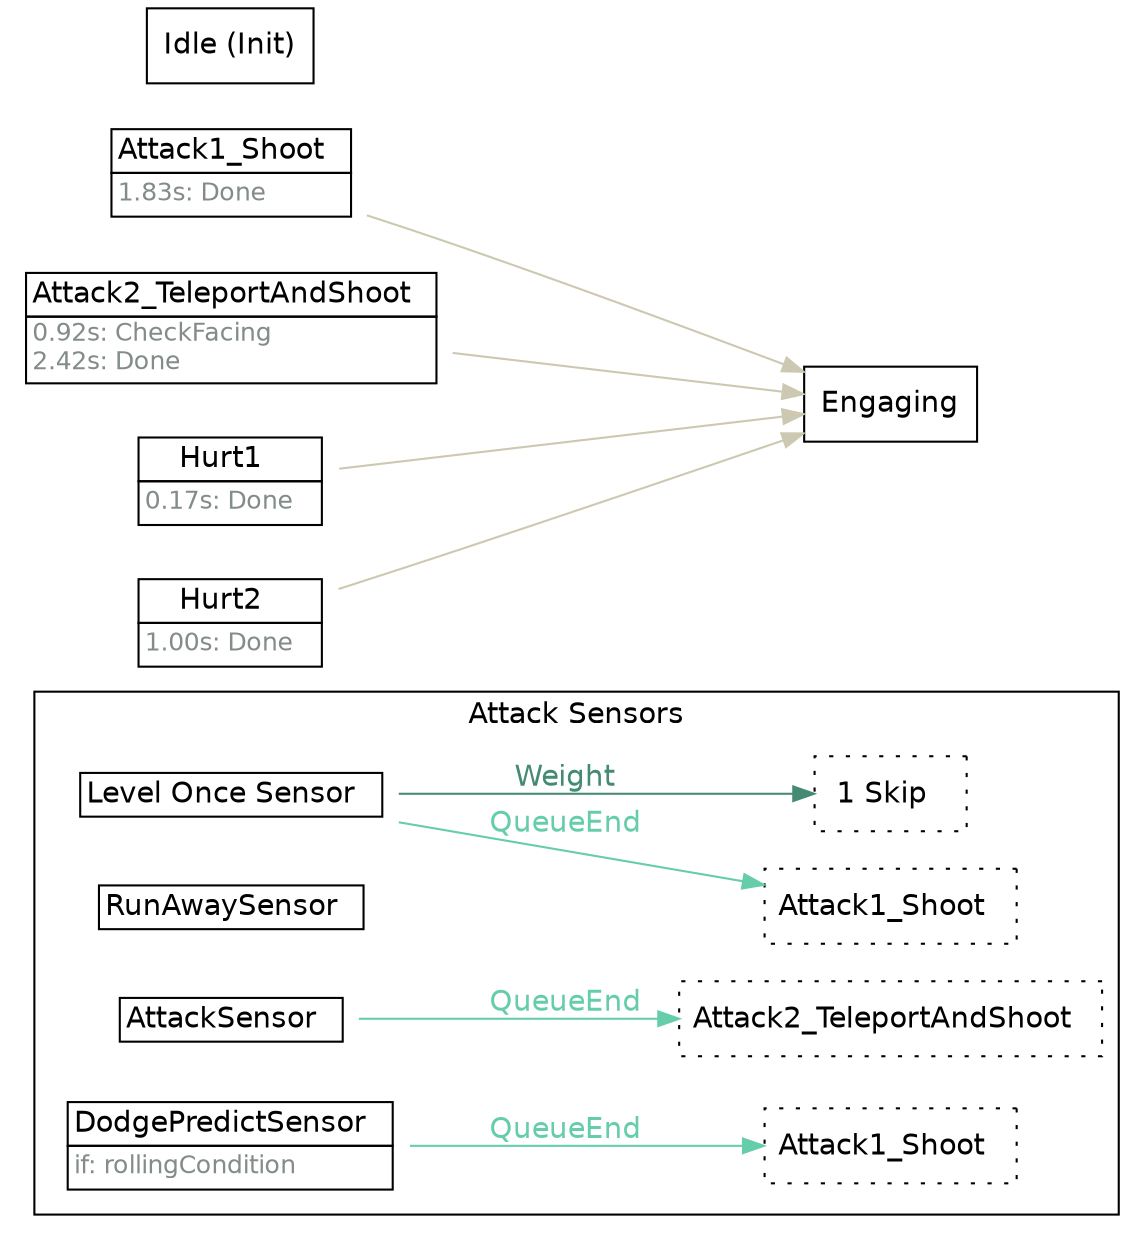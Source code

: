 strict digraph "Foo" {
	"rankdir"="LR";
	node ["shape"="box","fontname"="Helvetica"];
	edge ["fontname"="Helvetica"];
	subgraph "cluster_attacksensors" {
		"rank"="sink";
		"label"="Attack Sensors";
		"fontname"="Helvetica";
		"Level Once Sensor" ["shape"="plaintext","label"=<<TABLE border="0" cellspacing="0" cellborder="1" cellpadding="2"><TR><TD>Level Once Sensor  </TD></TR></TABLE>>]
		"Level Once Sensor_linked" ["shape"="box","style"="dotted","label"=<<TABLE border="0" cellspacing="0" cellborder="0" cellpadding="2"><TR><TD>Attack1_Shoot  </TD></TR></TABLE>>,"margin"="0.05"]
		"Level Once Sensor" -> "Level Once Sensor_linked"  ["label"="QueueEnd","color"="aquamarine3","fontcolor"="aquamarine3"]
		"Level Once Sensor_weight" ["shape"="box","style"="dotted","label"=<<TABLE border="0" cellspacing="0" cellborder="0" cellpadding="2"><TR><TD>1 Skip  </TD></TR></TABLE>>]
		"Level Once Sensor" -> "Level Once Sensor_weight"  ["label"="Weight","color"="aquamarine4","fontcolor"="aquamarine4"]
		"RunAwaySensor" ["shape"="plaintext","label"=<<TABLE border="0" cellspacing="0" cellborder="1" cellpadding="2"><TR><TD>RunAwaySensor  </TD></TR></TABLE>>]
		"AttackSensor" ["shape"="plaintext","label"=<<TABLE border="0" cellspacing="0" cellborder="1" cellpadding="2"><TR><TD>AttackSensor  </TD></TR></TABLE>>]
		"AttackSensor_linked" ["shape"="box","style"="dotted","label"=<<TABLE border="0" cellspacing="0" cellborder="0" cellpadding="2"><TR><TD>Attack2_TeleportAndShoot  </TD></TR></TABLE>>,"margin"="0.05"]
		"AttackSensor" -> "AttackSensor_linked"  ["label"="QueueEnd","color"="aquamarine3","fontcolor"="aquamarine3"]
		"DodgePredictSensor" ["shape"="plaintext","label"=<<TABLE border="0" cellspacing="0" cellborder="1" cellpadding="2"><TR><TD>DodgePredictSensor  </TD></TR><TR><TD align="left" balign="left"><FONT point-size="12" color="azure4">if: rollingCondition</FONT>  </TD></TR></TABLE>>]
		"DodgePredictSensor_linked" ["shape"="box","style"="dotted","label"=<<TABLE border="0" cellspacing="0" cellborder="0" cellpadding="2"><TR><TD>Attack1_Shoot  </TD></TR></TABLE>>,"margin"="0.05"]
		"DodgePredictSensor" -> "DodgePredictSensor_linked"  ["label"="QueueEnd","color"="aquamarine3","fontcolor"="aquamarine3"]
	}
	
	"Attack1_Shoot" -> "Engaging"  ["color"="cornsilk3","fontcolor"="cornsilk3"]
	"Attack1_Shoot" ["shape"="plaintext","label"=<<TABLE border="0" cellspacing="0" cellborder="1" cellpadding="2"><TR><TD>Attack1_Shoot  </TD></TR><TR><TD align="left" balign="left"><FONT point-size="12" color="azure4">1.83s: Done</FONT>  </TD></TR></TABLE>>]
	"Attack2_TeleportAndShoot" -> "Engaging"  ["color"="cornsilk3","fontcolor"="cornsilk3"]
	"Attack2_TeleportAndShoot" ["shape"="plaintext","label"=<<TABLE border="0" cellspacing="0" cellborder="1" cellpadding="2"><TR><TD>Attack2_TeleportAndShoot  </TD></TR><TR><TD align="left" balign="left"><FONT point-size="12" color="azure4">0.92s: CheckFacing<br/>2.42s: Done</FONT>  </TD></TR></TABLE>>]
	"Hurt1" -> "Engaging"  ["color"="cornsilk3","fontcolor"="cornsilk3"]
	"Hurt1" ["shape"="plaintext","label"=<<TABLE border="0" cellspacing="0" cellborder="1" cellpadding="2"><TR><TD>Hurt1  </TD></TR><TR><TD align="left" balign="left"><FONT point-size="12" color="azure4">0.17s: Done</FONT>  </TD></TR></TABLE>>]
	"Hurt2" -> "Engaging"  ["color"="cornsilk3","fontcolor"="cornsilk3"]
	"Hurt2" ["shape"="plaintext","label"=<<TABLE border="0" cellspacing="0" cellborder="1" cellpadding="2"><TR><TD>Hurt2  </TD></TR><TR><TD align="left" balign="left"><FONT point-size="12" color="azure4">1.00s: Done</FONT>  </TD></TR></TABLE>>]
	"Idle" ["label"="Idle (Init)"]
}
